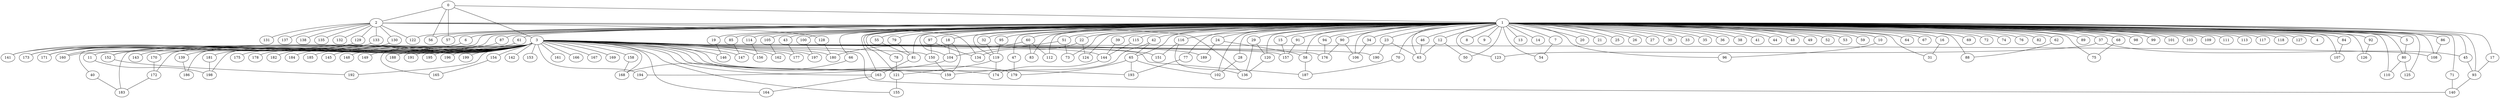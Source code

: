 
graph graphname {
    0 -- 1
0 -- 2
0 -- 3
0 -- 56
0 -- 57
1 -- 4
1 -- 5
1 -- 6
1 -- 7
1 -- 8
1 -- 9
1 -- 10
1 -- 11
1 -- 12
1 -- 13
1 -- 14
1 -- 15
1 -- 16
1 -- 17
1 -- 18
1 -- 19
1 -- 20
1 -- 21
1 -- 22
1 -- 23
1 -- 24
1 -- 25
1 -- 26
1 -- 27
1 -- 28
1 -- 29
1 -- 30
1 -- 31
1 -- 32
1 -- 33
1 -- 34
1 -- 35
1 -- 36
1 -- 37
1 -- 38
1 -- 39
1 -- 40
1 -- 41
1 -- 42
1 -- 43
1 -- 44
1 -- 45
1 -- 46
1 -- 47
1 -- 48
1 -- 49
1 -- 50
1 -- 51
1 -- 52
1 -- 53
1 -- 54
1 -- 55
1 -- 56
1 -- 57
1 -- 58
1 -- 59
1 -- 60
1 -- 61
1 -- 62
1 -- 63
1 -- 64
1 -- 65
1 -- 66
1 -- 67
1 -- 68
1 -- 69
1 -- 70
1 -- 71
1 -- 72
1 -- 73
1 -- 74
1 -- 75
1 -- 76
1 -- 77
1 -- 78
1 -- 79
1 -- 80
1 -- 81
1 -- 82
1 -- 83
1 -- 84
1 -- 85
1 -- 86
1 -- 87
1 -- 88
1 -- 89
1 -- 90
1 -- 91
1 -- 92
1 -- 93
1 -- 94
1 -- 95
1 -- 96
1 -- 97
1 -- 98
1 -- 99
1 -- 100
1 -- 101
1 -- 102
1 -- 103
1 -- 104
1 -- 105
1 -- 106
1 -- 107
1 -- 108
1 -- 109
1 -- 110
1 -- 111
1 -- 112
1 -- 113
1 -- 114
1 -- 115
1 -- 116
1 -- 117
1 -- 118
1 -- 119
1 -- 120
1 -- 121
1 -- 122
1 -- 123
1 -- 124
1 -- 125
1 -- 126
1 -- 127
1 -- 163
2 -- 128
2 -- 130
2 -- 131
2 -- 132
2 -- 133
2 -- 134
2 -- 129
2 -- 136
2 -- 137
2 -- 138
2 -- 135
2 -- 122
3 -- 139
3 -- 140
3 -- 141
3 -- 142
3 -- 143
3 -- 144
3 -- 145
3 -- 146
3 -- 147
3 -- 148
3 -- 149
3 -- 150
3 -- 151
3 -- 152
3 -- 153
3 -- 154
3 -- 155
3 -- 156
3 -- 157
3 -- 158
3 -- 159
3 -- 160
3 -- 161
3 -- 162
3 -- 163
3 -- 164
3 -- 165
3 -- 166
3 -- 167
3 -- 168
3 -- 169
3 -- 170
3 -- 171
3 -- 172
3 -- 173
3 -- 174
3 -- 175
3 -- 176
3 -- 177
3 -- 178
3 -- 179
3 -- 180
3 -- 181
3 -- 182
3 -- 183
3 -- 184
3 -- 185
3 -- 186
3 -- 187
3 -- 188
3 -- 189
3 -- 190
3 -- 191
3 -- 192
3 -- 193
3 -- 194
3 -- 195
3 -- 196
3 -- 197
3 -- 198
3 -- 199
3 -- 108
5 -- 80
6 -- 171
7 -- 54
10 -- 96
11 -- 198
12 -- 50
12 -- 63
15 -- 157
16 -- 31
17 -- 93
18 -- 159
18 -- 104
19 -- 146
22 -- 124
22 -- 134
23 -- 63
23 -- 190
24 -- 189
24 -- 58
28 -- 102
29 -- 120
29 -- 136
32 -- 119
34 -- 106
37 -- 45
37 -- 123
39 -- 144
40 -- 183
42 -- 159
42 -- 65
43 -- 177
45 -- 93
46 -- 63
47 -- 179
51 -- 73
51 -- 104
55 -- 81
58 -- 187
60 -- 112
60 -- 83
60 -- 180
61 -- 152
62 -- 88
65 -- 193
65 -- 179
65 -- 102
66 -- 168
68 -- 75
70 -- 187
71 -- 140
77 -- 193
78 -- 121
79 -- 81
80 -- 125
80 -- 110
81 -- 163
84 -- 107
85 -- 147
86 -- 108
87 -- 152
90 -- 106
90 -- 176
91 -- 157
92 -- 126
93 -- 140
94 -- 176
95 -- 119
97 -- 150
97 -- 134
100 -- 197
104 -- 194
105 -- 162
114 -- 156
115 -- 144
116 -- 151
116 -- 136
119 -- 121
119 -- 174
120 -- 136
121 -- 155
128 -- 180
129 -- 141
130 -- 160
130 -- 171
133 -- 173
139 -- 186
144 -- 174
150 -- 159
152 -- 192
154 -- 165
158 -- 168
163 -- 164
170 -- 172
172 -- 183
181 -- 198

}
